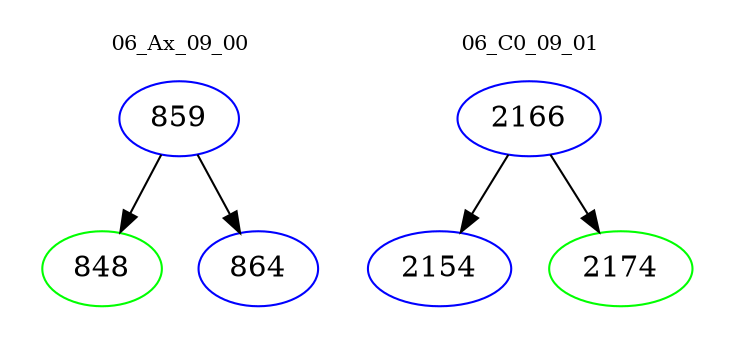 digraph{
subgraph cluster_0 {
color = white
label = "06_Ax_09_00";
fontsize=10;
T0_859 [label="859", color="blue"]
T0_859 -> T0_848 [color="black"]
T0_848 [label="848", color="green"]
T0_859 -> T0_864 [color="black"]
T0_864 [label="864", color="blue"]
}
subgraph cluster_1 {
color = white
label = "06_C0_09_01";
fontsize=10;
T1_2166 [label="2166", color="blue"]
T1_2166 -> T1_2154 [color="black"]
T1_2154 [label="2154", color="blue"]
T1_2166 -> T1_2174 [color="black"]
T1_2174 [label="2174", color="green"]
}
}
